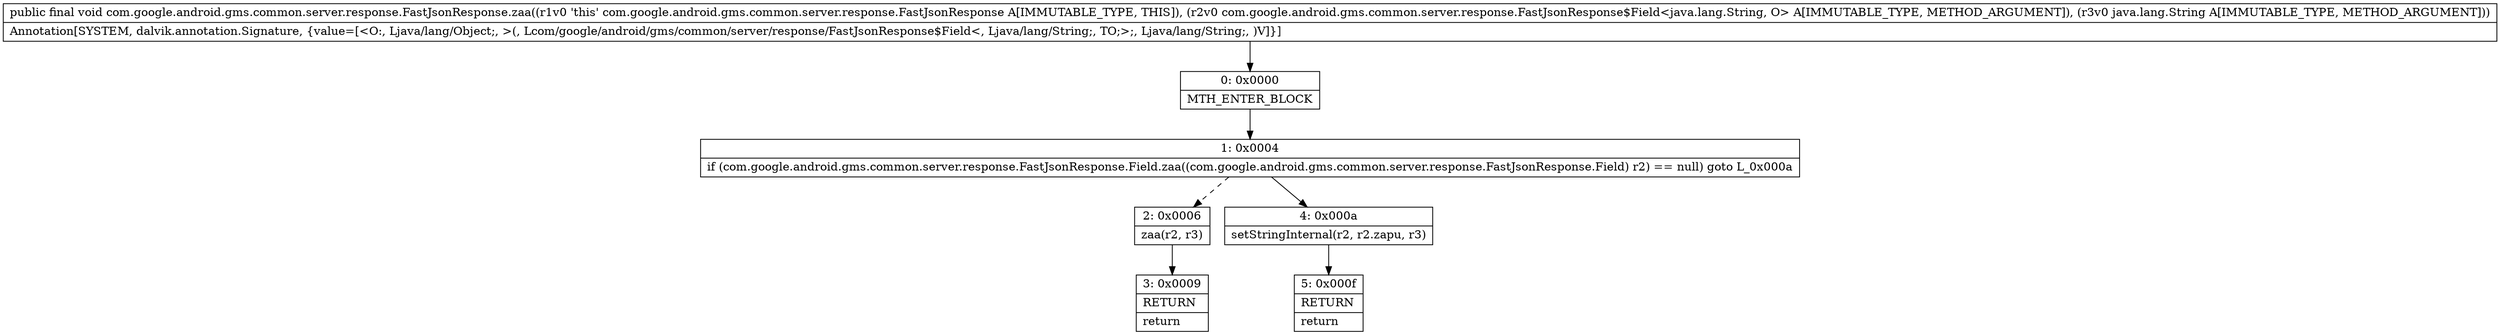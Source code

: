 digraph "CFG forcom.google.android.gms.common.server.response.FastJsonResponse.zaa(Lcom\/google\/android\/gms\/common\/server\/response\/FastJsonResponse$Field;Ljava\/lang\/String;)V" {
Node_0 [shape=record,label="{0\:\ 0x0000|MTH_ENTER_BLOCK\l}"];
Node_1 [shape=record,label="{1\:\ 0x0004|if (com.google.android.gms.common.server.response.FastJsonResponse.Field.zaa((com.google.android.gms.common.server.response.FastJsonResponse.Field) r2) == null) goto L_0x000a\l}"];
Node_2 [shape=record,label="{2\:\ 0x0006|zaa(r2, r3)\l}"];
Node_3 [shape=record,label="{3\:\ 0x0009|RETURN\l|return\l}"];
Node_4 [shape=record,label="{4\:\ 0x000a|setStringInternal(r2, r2.zapu, r3)\l}"];
Node_5 [shape=record,label="{5\:\ 0x000f|RETURN\l|return\l}"];
MethodNode[shape=record,label="{public final void com.google.android.gms.common.server.response.FastJsonResponse.zaa((r1v0 'this' com.google.android.gms.common.server.response.FastJsonResponse A[IMMUTABLE_TYPE, THIS]), (r2v0 com.google.android.gms.common.server.response.FastJsonResponse$Field\<java.lang.String, O\> A[IMMUTABLE_TYPE, METHOD_ARGUMENT]), (r3v0 java.lang.String A[IMMUTABLE_TYPE, METHOD_ARGUMENT]))  | Annotation[SYSTEM, dalvik.annotation.Signature, \{value=[\<O:, Ljava\/lang\/Object;, \>(, Lcom\/google\/android\/gms\/common\/server\/response\/FastJsonResponse$Field\<, Ljava\/lang\/String;, TO;\>;, Ljava\/lang\/String;, )V]\}]\l}"];
MethodNode -> Node_0;
Node_0 -> Node_1;
Node_1 -> Node_2[style=dashed];
Node_1 -> Node_4;
Node_2 -> Node_3;
Node_4 -> Node_5;
}


